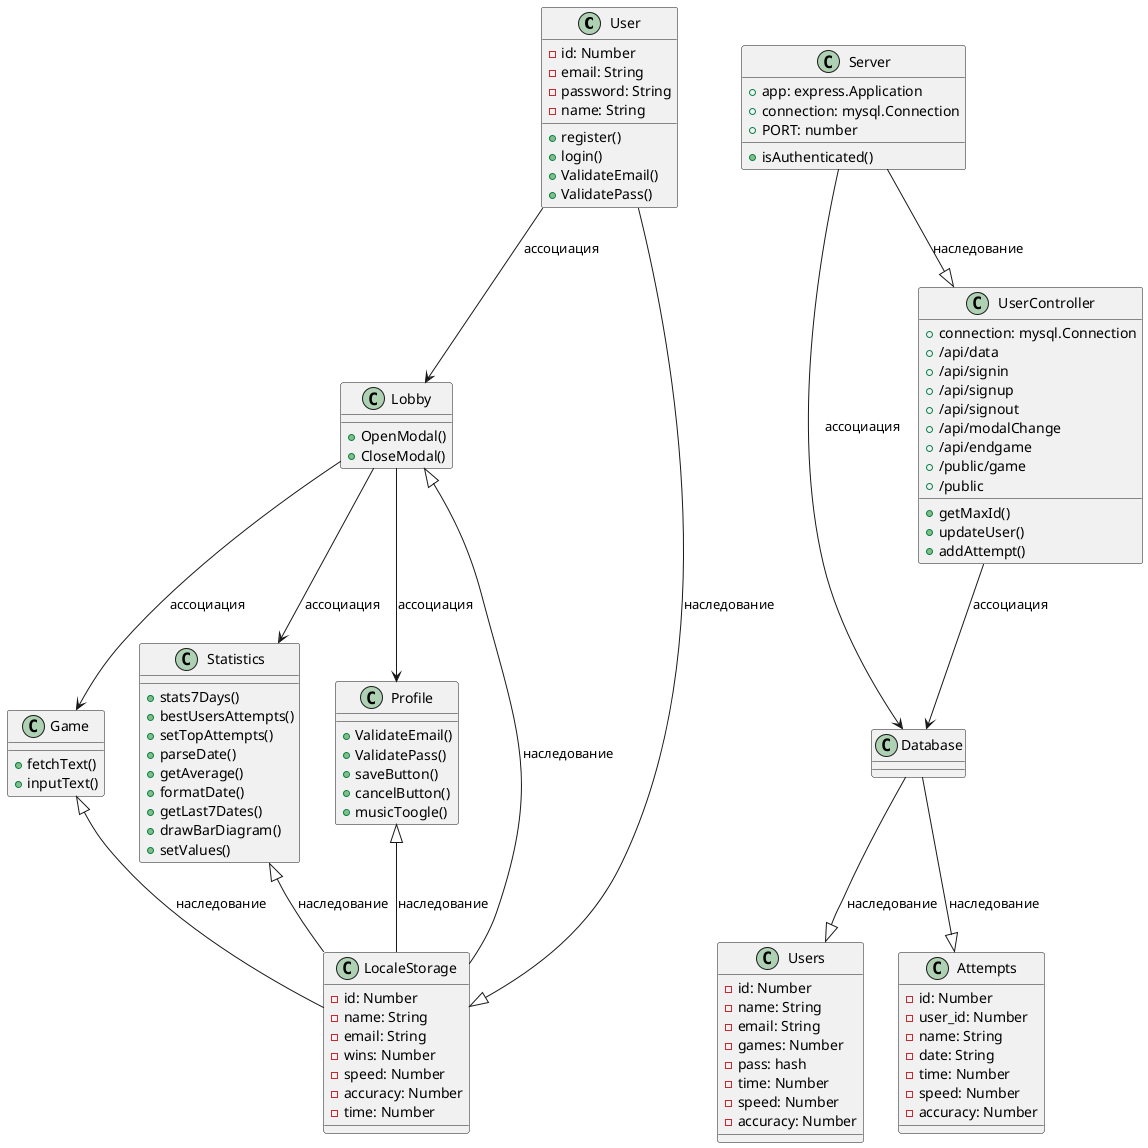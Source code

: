 @startuml

' Классы:
'-------------

class User {
 - id: Number
 - email: String
 - password: String
 - name: String
 + register()
 + login()
 + ValidateEmail()
 + ValidatePass()
}

class Game {
 + fetchText()
 + inputText()
}

class Statistics {
 + stats7Days()
 + bestUsersAttempts()
 + setTopAttempts()
 + parseDate()
 + getAverage()
 + formatDate()
 + getLast7Dates()
 + drawBarDiagram()
 + setValues()
}

class Profile {
 + ValidateEmail()
 + ValidatePass()
 + saveButton()
 + cancelButton()
 + musicToogle()
}

class Lobby {
 + OpenModal()
 + CloseModal()
}
class LocaleStorage {
 - id: Number
 - name: String
 - email: String
 - wins: Number
 - speed: Number
 - accuracy: Number
 - time: Number
}
class Server {
 +app: express.Application
 +connection: mysql.Connection
 +PORT: number
 + isAuthenticated()

}

class Database {
}

class Users {
 - id: Number
 - name: String
 - email: String
 - games: Number
 - pass: hash
 - time: Number
 - speed: Number
 - accuracy: Number
}

class Attempts {
 - id: Number
 - user_id: Number
 - name: String
 - date: String
 - time: Number
 - speed: Number
 - accuracy: Number
}

class UserController {
 + connection: mysql.Connection
 + /api/data
 + /api/signin
 + /api/signup
 + /api/signout
 + /api/modalChange
 + /api/endgame
 + /public/game
 + /public
 + getMaxId()
 + updateUser()
 + addAttempt()
}

' Ассоциации:
'-------------

User --> Lobby : ассоциация
Lobby --> Game : ассоциация
Lobby --> Statistics : ассоциация
Lobby --> Profile : ассоциация
User --|> LocaleStorage : наследование
Profile <|-- LocaleStorage : наследование
Game <|-- LocaleStorage : наследование
Lobby <|-- LocaleStorage : наследование
Statistics <|-- LocaleStorage : наследование

Server --> Database : ассоциация
Server --|>  UserController : наследование
UserController --> Database : ассоциация
Database --|> Users : наследование
Database --|> Attempts : наследование